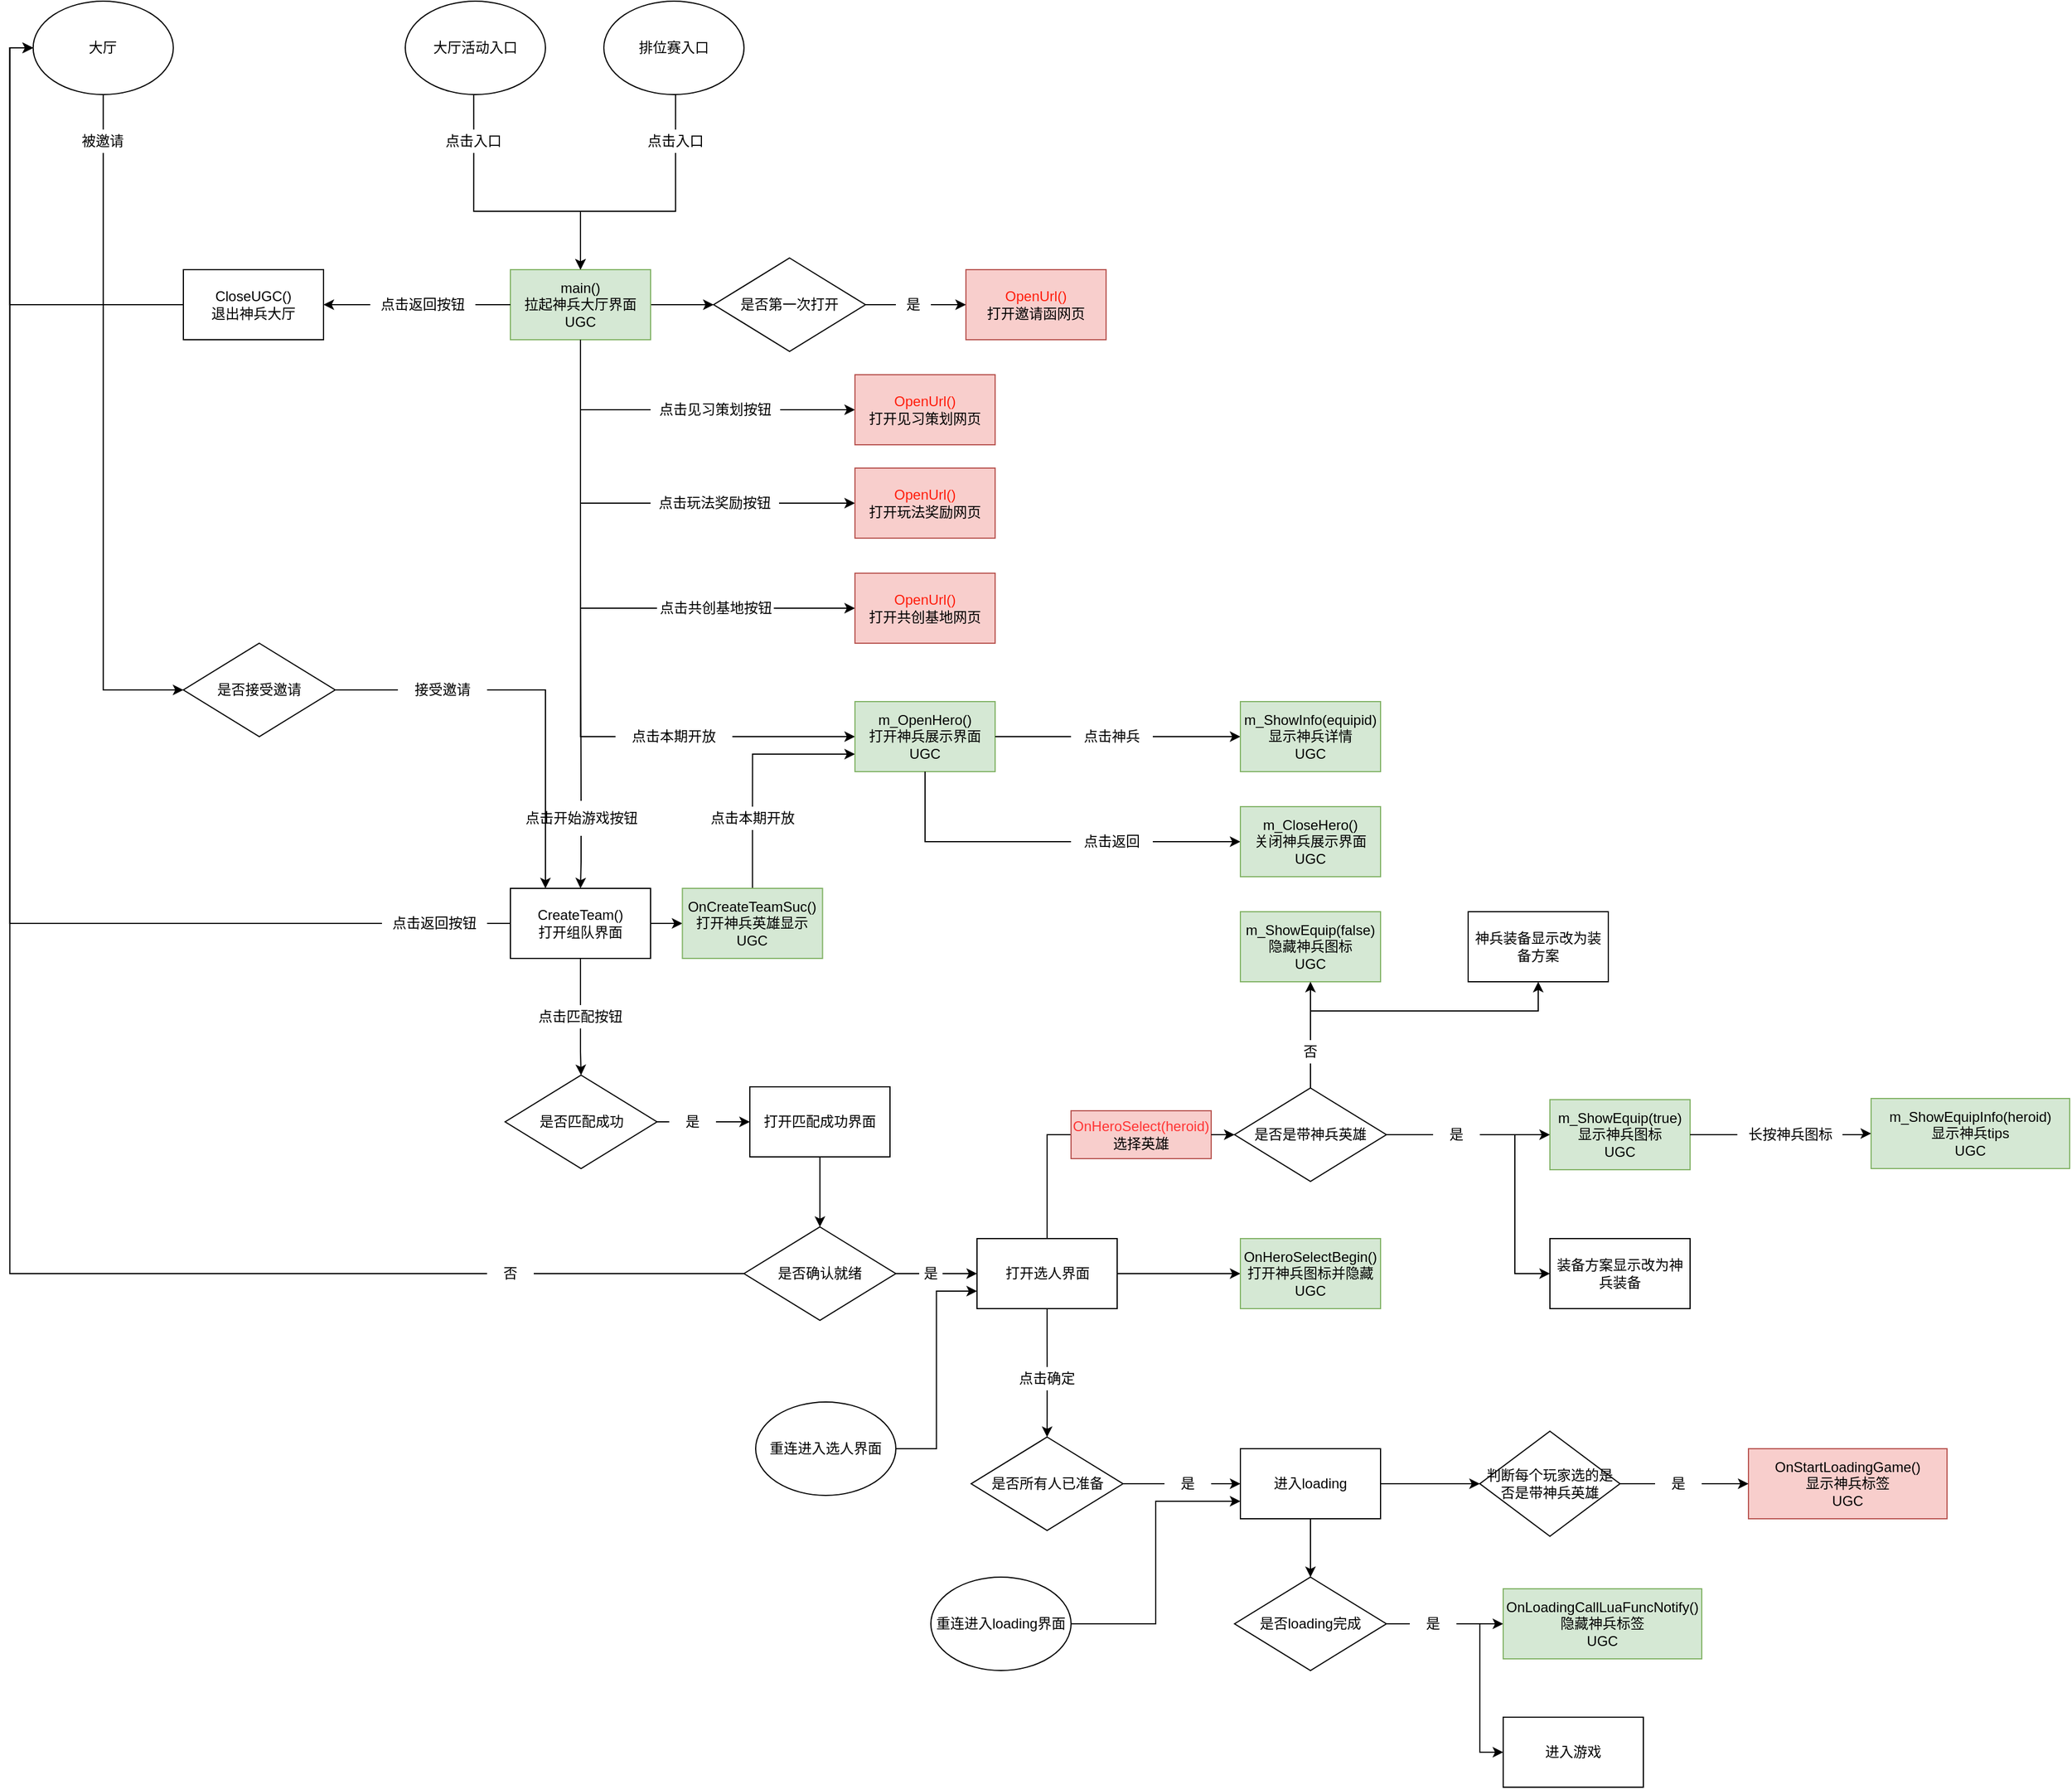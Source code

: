 <mxfile version="14.9.0" type="github">
  <diagram id="YT8MG9-5HIi4pTICeNCn" name="Page-1">
    <mxGraphModel dx="2249" dy="794" grid="1" gridSize="10" guides="1" tooltips="1" connect="1" arrows="1" fold="1" page="1" pageScale="1" pageWidth="827" pageHeight="1169" math="0" shadow="0">
      <root>
        <mxCell id="0" />
        <mxCell id="1" parent="0" />
        <mxCell id="nhshDBGBUjT2qlWIEf-f-32" style="edgeStyle=orthogonalEdgeStyle;rounded=0;orthogonalLoop=1;jettySize=auto;html=1;entryX=0;entryY=0.5;entryDx=0;entryDy=0;exitX=1;exitY=0.5;exitDx=0;exitDy=0;" parent="1" source="nhshDBGBUjT2qlWIEf-f-1" target="nhshDBGBUjT2qlWIEf-f-25" edge="1">
          <mxGeometry relative="1" as="geometry" />
        </mxCell>
        <mxCell id="nhshDBGBUjT2qlWIEf-f-43" style="edgeStyle=orthogonalEdgeStyle;rounded=0;orthogonalLoop=1;jettySize=auto;html=1;exitX=0;exitY=0.5;exitDx=0;exitDy=0;entryX=1;entryY=0.5;entryDx=0;entryDy=0;startArrow=none;" parent="1" source="nhshDBGBUjT2qlWIEf-f-44" target="nhshDBGBUjT2qlWIEf-f-13" edge="1">
          <mxGeometry relative="1" as="geometry" />
        </mxCell>
        <mxCell id="nhshDBGBUjT2qlWIEf-f-50" style="edgeStyle=orthogonalEdgeStyle;rounded=0;orthogonalLoop=1;jettySize=auto;html=1;exitX=1;exitY=0.5;exitDx=0;exitDy=0;entryX=0;entryY=0.5;entryDx=0;entryDy=0;startArrow=none;" parent="1" source="nhshDBGBUjT2qlWIEf-f-51" target="nhshDBGBUjT2qlWIEf-f-48" edge="1">
          <mxGeometry relative="1" as="geometry" />
        </mxCell>
        <mxCell id="nhshDBGBUjT2qlWIEf-f-57" style="edgeStyle=orthogonalEdgeStyle;rounded=0;orthogonalLoop=1;jettySize=auto;html=1;exitX=1;exitY=0.5;exitDx=0;exitDy=0;entryX=0;entryY=0.5;entryDx=0;entryDy=0;startArrow=none;" parent="1" source="nhshDBGBUjT2qlWIEf-f-61" target="nhshDBGBUjT2qlWIEf-f-54" edge="1">
          <mxGeometry relative="1" as="geometry" />
        </mxCell>
        <mxCell id="nhshDBGBUjT2qlWIEf-f-58" style="edgeStyle=orthogonalEdgeStyle;rounded=0;orthogonalLoop=1;jettySize=auto;html=1;exitX=1;exitY=0.5;exitDx=0;exitDy=0;entryX=0;entryY=0.5;entryDx=0;entryDy=0;startArrow=none;" parent="1" source="nhshDBGBUjT2qlWIEf-f-63" target="nhshDBGBUjT2qlWIEf-f-56" edge="1">
          <mxGeometry relative="1" as="geometry" />
        </mxCell>
        <mxCell id="nhshDBGBUjT2qlWIEf-f-66" style="edgeStyle=orthogonalEdgeStyle;rounded=0;orthogonalLoop=1;jettySize=auto;html=1;exitX=0.5;exitY=1;exitDx=0;exitDy=0;startArrow=none;" parent="1" source="nhshDBGBUjT2qlWIEf-f-67" target="nhshDBGBUjT2qlWIEf-f-65" edge="1">
          <mxGeometry relative="1" as="geometry" />
        </mxCell>
        <mxCell id="nhshDBGBUjT2qlWIEf-f-70" style="edgeStyle=orthogonalEdgeStyle;rounded=0;orthogonalLoop=1;jettySize=auto;html=1;exitX=1;exitY=0.5;exitDx=0;exitDy=0;entryX=0;entryY=0.5;entryDx=0;entryDy=0;startArrow=none;" parent="1" source="nhshDBGBUjT2qlWIEf-f-71" target="nhshDBGBUjT2qlWIEf-f-69" edge="1">
          <mxGeometry relative="1" as="geometry" />
        </mxCell>
        <mxCell id="nhshDBGBUjT2qlWIEf-f-1" value="main()&lt;br&gt;拉起神兵大厅界面&lt;br&gt;UGC" style="rounded=0;whiteSpace=wrap;html=1;fillColor=#d5e8d4;strokeColor=#82b366;" parent="1" vertex="1">
          <mxGeometry x="110" y="250" width="120" height="60" as="geometry" />
        </mxCell>
        <mxCell id="nhshDBGBUjT2qlWIEf-f-28" style="edgeStyle=orthogonalEdgeStyle;rounded=0;orthogonalLoop=1;jettySize=auto;html=1;exitX=0.5;exitY=1;exitDx=0;exitDy=0;entryX=0.5;entryY=0;entryDx=0;entryDy=0;startArrow=none;" parent="1" source="hbml1FgdlM_vx1Lwgwfr-5" target="nhshDBGBUjT2qlWIEf-f-1" edge="1">
          <mxGeometry relative="1" as="geometry" />
        </mxCell>
        <mxCell id="nhshDBGBUjT2qlWIEf-f-2" value="大厅活动入口" style="ellipse;whiteSpace=wrap;html=1;" parent="1" vertex="1">
          <mxGeometry x="20" y="20" width="120" height="80" as="geometry" />
        </mxCell>
        <mxCell id="nhshDBGBUjT2qlWIEf-f-29" style="edgeStyle=orthogonalEdgeStyle;rounded=0;orthogonalLoop=1;jettySize=auto;html=1;exitX=0.5;exitY=1;exitDx=0;exitDy=0;entryX=0.5;entryY=0;entryDx=0;entryDy=0;startArrow=none;" parent="1" source="hbml1FgdlM_vx1Lwgwfr-3" target="nhshDBGBUjT2qlWIEf-f-1" edge="1">
          <mxGeometry relative="1" as="geometry" />
        </mxCell>
        <mxCell id="nhshDBGBUjT2qlWIEf-f-4" value="排位赛入口" style="ellipse;whiteSpace=wrap;html=1;" parent="1" vertex="1">
          <mxGeometry x="190" y="20" width="120" height="80" as="geometry" />
        </mxCell>
        <mxCell id="nhshDBGBUjT2qlWIEf-f-19" style="edgeStyle=orthogonalEdgeStyle;rounded=0;orthogonalLoop=1;jettySize=auto;html=1;exitX=0;exitY=0.5;exitDx=0;exitDy=0;entryX=0;entryY=0.5;entryDx=0;entryDy=0;" parent="1" source="nhshDBGBUjT2qlWIEf-f-13" target="nhshDBGBUjT2qlWIEf-f-93" edge="1">
          <mxGeometry relative="1" as="geometry">
            <mxPoint x="-335" y="75" as="targetPoint" />
          </mxGeometry>
        </mxCell>
        <mxCell id="nhshDBGBUjT2qlWIEf-f-13" value="CloseUGC()&lt;br&gt;退出神兵大厅" style="rounded=0;whiteSpace=wrap;html=1;" parent="1" vertex="1">
          <mxGeometry x="-170" y="250" width="120" height="60" as="geometry" />
        </mxCell>
        <mxCell id="nhshDBGBUjT2qlWIEf-f-24" value="&lt;font color=&quot;#ff1b0a&quot;&gt;OpenUrl()&lt;/font&gt;&lt;br&gt;打开邀请函网页" style="rounded=0;whiteSpace=wrap;html=1;fillColor=#f8cecc;strokeColor=#b85450;" parent="1" vertex="1">
          <mxGeometry x="500" y="250" width="120" height="60" as="geometry" />
        </mxCell>
        <mxCell id="nhshDBGBUjT2qlWIEf-f-31" style="edgeStyle=orthogonalEdgeStyle;rounded=0;orthogonalLoop=1;jettySize=auto;html=1;exitX=1;exitY=0.5;exitDx=0;exitDy=0;entryX=0;entryY=0.5;entryDx=0;entryDy=0;startArrow=none;" parent="1" source="nhshDBGBUjT2qlWIEf-f-46" target="nhshDBGBUjT2qlWIEf-f-24" edge="1">
          <mxGeometry relative="1" as="geometry" />
        </mxCell>
        <mxCell id="nhshDBGBUjT2qlWIEf-f-25" value="是否第一次打开" style="rhombus;whiteSpace=wrap;html=1;" parent="1" vertex="1">
          <mxGeometry x="284" y="240" width="130" height="80" as="geometry" />
        </mxCell>
        <mxCell id="nhshDBGBUjT2qlWIEf-f-44" value="点击返回按钮" style="text;html=1;strokeColor=none;fillColor=none;align=center;verticalAlign=middle;whiteSpace=wrap;rounded=0;" parent="1" vertex="1">
          <mxGeometry x="-10" y="270" width="90" height="20" as="geometry" />
        </mxCell>
        <mxCell id="nhshDBGBUjT2qlWIEf-f-45" value="" style="edgeStyle=orthogonalEdgeStyle;rounded=0;orthogonalLoop=1;jettySize=auto;html=1;exitX=0;exitY=0.5;exitDx=0;exitDy=0;entryX=1;entryY=0.5;entryDx=0;entryDy=0;endArrow=none;" parent="1" source="nhshDBGBUjT2qlWIEf-f-1" target="nhshDBGBUjT2qlWIEf-f-44" edge="1">
          <mxGeometry relative="1" as="geometry">
            <mxPoint x="110" y="280" as="sourcePoint" />
            <mxPoint x="-100" y="280" as="targetPoint" />
          </mxGeometry>
        </mxCell>
        <mxCell id="nhshDBGBUjT2qlWIEf-f-46" value="是" style="text;html=1;strokeColor=none;fillColor=none;align=center;verticalAlign=middle;whiteSpace=wrap;rounded=0;" parent="1" vertex="1">
          <mxGeometry x="440" y="270" width="30" height="20" as="geometry" />
        </mxCell>
        <mxCell id="nhshDBGBUjT2qlWIEf-f-47" value="" style="edgeStyle=orthogonalEdgeStyle;rounded=0;orthogonalLoop=1;jettySize=auto;html=1;exitX=1;exitY=0.5;exitDx=0;exitDy=0;entryX=0;entryY=0.5;entryDx=0;entryDy=0;endArrow=none;" parent="1" source="nhshDBGBUjT2qlWIEf-f-25" target="nhshDBGBUjT2qlWIEf-f-46" edge="1">
          <mxGeometry relative="1" as="geometry">
            <mxPoint x="414" y="280" as="sourcePoint" />
            <mxPoint x="500" y="280" as="targetPoint" />
          </mxGeometry>
        </mxCell>
        <mxCell id="nhshDBGBUjT2qlWIEf-f-48" value="&lt;font color=&quot;#ff1b0a&quot;&gt;OpenUrl()&lt;/font&gt;&lt;br&gt;打开见习策划网页" style="rounded=0;whiteSpace=wrap;html=1;fillColor=#f8cecc;strokeColor=#b85450;" parent="1" vertex="1">
          <mxGeometry x="405" y="340" width="120" height="60" as="geometry" />
        </mxCell>
        <mxCell id="nhshDBGBUjT2qlWIEf-f-51" value="点击见习策划按钮" style="text;html=1;strokeColor=none;fillColor=none;align=center;verticalAlign=middle;whiteSpace=wrap;rounded=0;" parent="1" vertex="1">
          <mxGeometry x="230" y="360" width="111" height="20" as="geometry" />
        </mxCell>
        <mxCell id="nhshDBGBUjT2qlWIEf-f-52" value="" style="edgeStyle=orthogonalEdgeStyle;rounded=0;orthogonalLoop=1;jettySize=auto;html=1;exitX=0.5;exitY=1;exitDx=0;exitDy=0;entryX=0;entryY=0.5;entryDx=0;entryDy=0;endArrow=none;" parent="1" source="nhshDBGBUjT2qlWIEf-f-1" target="nhshDBGBUjT2qlWIEf-f-51" edge="1">
          <mxGeometry relative="1" as="geometry">
            <mxPoint x="170" y="310" as="sourcePoint" />
            <mxPoint x="500" y="370" as="targetPoint" />
          </mxGeometry>
        </mxCell>
        <mxCell id="nhshDBGBUjT2qlWIEf-f-54" value="&lt;font color=&quot;#ff1b0a&quot;&gt;OpenUrl()&lt;/font&gt;&lt;br&gt;打开玩法奖励网页" style="rounded=0;whiteSpace=wrap;html=1;fillColor=#f8cecc;strokeColor=#b85450;" parent="1" vertex="1">
          <mxGeometry x="405" y="420" width="120" height="60" as="geometry" />
        </mxCell>
        <mxCell id="nhshDBGBUjT2qlWIEf-f-56" value="&lt;font color=&quot;#ff1b0a&quot;&gt;OpenUrl()&lt;/font&gt;&lt;br&gt;打开共创基地网页" style="rounded=0;whiteSpace=wrap;html=1;fillColor=#f8cecc;strokeColor=#b85450;" parent="1" vertex="1">
          <mxGeometry x="405" y="510" width="120" height="60" as="geometry" />
        </mxCell>
        <mxCell id="nhshDBGBUjT2qlWIEf-f-61" value="点击玩法奖励按钮" style="text;html=1;strokeColor=none;fillColor=none;align=center;verticalAlign=middle;whiteSpace=wrap;rounded=0;" parent="1" vertex="1">
          <mxGeometry x="230" y="440" width="110" height="20" as="geometry" />
        </mxCell>
        <mxCell id="nhshDBGBUjT2qlWIEf-f-62" value="" style="edgeStyle=orthogonalEdgeStyle;rounded=0;orthogonalLoop=1;jettySize=auto;html=1;exitX=0.5;exitY=1;exitDx=0;exitDy=0;entryX=0;entryY=0.5;entryDx=0;entryDy=0;endArrow=none;" parent="1" source="nhshDBGBUjT2qlWIEf-f-1" target="nhshDBGBUjT2qlWIEf-f-61" edge="1">
          <mxGeometry relative="1" as="geometry">
            <mxPoint x="170" y="310" as="sourcePoint" />
            <mxPoint x="501" y="450" as="targetPoint" />
          </mxGeometry>
        </mxCell>
        <mxCell id="nhshDBGBUjT2qlWIEf-f-63" value="点击共创基地按钮" style="text;html=1;strokeColor=none;fillColor=none;align=center;verticalAlign=middle;whiteSpace=wrap;rounded=0;" parent="1" vertex="1">
          <mxGeometry x="235.5" y="530" width="100" height="20" as="geometry" />
        </mxCell>
        <mxCell id="nhshDBGBUjT2qlWIEf-f-64" value="" style="edgeStyle=orthogonalEdgeStyle;rounded=0;orthogonalLoop=1;jettySize=auto;html=1;exitX=0.5;exitY=1;exitDx=0;exitDy=0;entryX=0;entryY=0.5;entryDx=0;entryDy=0;endArrow=none;" parent="1" source="nhshDBGBUjT2qlWIEf-f-1" target="nhshDBGBUjT2qlWIEf-f-63" edge="1">
          <mxGeometry relative="1" as="geometry">
            <mxPoint x="170" y="310" as="sourcePoint" />
            <mxPoint x="500" y="540" as="targetPoint" />
          </mxGeometry>
        </mxCell>
        <mxCell id="nhshDBGBUjT2qlWIEf-f-83" style="edgeStyle=orthogonalEdgeStyle;rounded=0;orthogonalLoop=1;jettySize=auto;html=1;exitX=0.5;exitY=0;exitDx=0;exitDy=0;entryX=0;entryY=0.75;entryDx=0;entryDy=0;startArrow=none;" parent="1" source="nhshDBGBUjT2qlWIEf-f-84" target="nhshDBGBUjT2qlWIEf-f-69" edge="1">
          <mxGeometry relative="1" as="geometry" />
        </mxCell>
        <mxCell id="nhshDBGBUjT2qlWIEf-f-86" style="edgeStyle=orthogonalEdgeStyle;rounded=0;orthogonalLoop=1;jettySize=auto;html=1;exitX=0;exitY=0.5;exitDx=0;exitDy=0;entryX=0;entryY=0.5;entryDx=0;entryDy=0;startArrow=none;" parent="1" source="nhshDBGBUjT2qlWIEf-f-91" target="nhshDBGBUjT2qlWIEf-f-93" edge="1">
          <mxGeometry relative="1" as="geometry">
            <mxPoint x="-335" y="75" as="targetPoint" />
          </mxGeometry>
        </mxCell>
        <mxCell id="nhshDBGBUjT2qlWIEf-f-95" style="edgeStyle=orthogonalEdgeStyle;rounded=0;orthogonalLoop=1;jettySize=auto;html=1;startArrow=none;exitX=0.5;exitY=1;exitDx=0;exitDy=0;entryX=0.5;entryY=0;entryDx=0;entryDy=0;" parent="1" source="nhshDBGBUjT2qlWIEf-f-96" target="nhshDBGBUjT2qlWIEf-f-100" edge="1">
          <mxGeometry relative="1" as="geometry">
            <mxPoint x="170" y="910" as="sourcePoint" />
            <mxPoint x="170" y="940" as="targetPoint" />
          </mxGeometry>
        </mxCell>
        <mxCell id="nhshDBGBUjT2qlWIEf-f-152" value="" style="edgeStyle=orthogonalEdgeStyle;rounded=0;orthogonalLoop=1;jettySize=auto;html=1;" parent="1" source="nhshDBGBUjT2qlWIEf-f-65" target="nhshDBGBUjT2qlWIEf-f-151" edge="1">
          <mxGeometry relative="1" as="geometry" />
        </mxCell>
        <mxCell id="nhshDBGBUjT2qlWIEf-f-65" value="CreateTeam()&lt;br&gt;打开组队界面" style="rounded=0;whiteSpace=wrap;html=1;" parent="1" vertex="1">
          <mxGeometry x="110" y="780" width="120" height="60" as="geometry" />
        </mxCell>
        <mxCell id="nhshDBGBUjT2qlWIEf-f-67" value="点击开始游戏按钮" style="text;html=1;strokeColor=none;fillColor=none;align=center;verticalAlign=middle;whiteSpace=wrap;rounded=0;" parent="1" vertex="1">
          <mxGeometry x="120.5" y="705" width="100" height="30" as="geometry" />
        </mxCell>
        <mxCell id="nhshDBGBUjT2qlWIEf-f-68" value="" style="edgeStyle=orthogonalEdgeStyle;rounded=0;orthogonalLoop=1;jettySize=auto;html=1;exitX=0.5;exitY=1;exitDx=0;exitDy=0;endArrow=none;" parent="1" source="nhshDBGBUjT2qlWIEf-f-1" target="nhshDBGBUjT2qlWIEf-f-67" edge="1">
          <mxGeometry relative="1" as="geometry">
            <mxPoint x="170" y="310" as="sourcePoint" />
            <mxPoint x="170" y="620" as="targetPoint" />
          </mxGeometry>
        </mxCell>
        <mxCell id="nhshDBGBUjT2qlWIEf-f-75" style="edgeStyle=orthogonalEdgeStyle;rounded=0;orthogonalLoop=1;jettySize=auto;html=1;exitX=1;exitY=0.5;exitDx=0;exitDy=0;entryX=0;entryY=0.5;entryDx=0;entryDy=0;startArrow=none;" parent="1" source="nhshDBGBUjT2qlWIEf-f-76" target="nhshDBGBUjT2qlWIEf-f-73" edge="1">
          <mxGeometry relative="1" as="geometry" />
        </mxCell>
        <mxCell id="nhshDBGBUjT2qlWIEf-f-80" style="edgeStyle=orthogonalEdgeStyle;rounded=0;orthogonalLoop=1;jettySize=auto;html=1;exitX=1;exitY=0.5;exitDx=0;exitDy=0;entryX=0;entryY=0.5;entryDx=0;entryDy=0;startArrow=none;" parent="1" source="nhshDBGBUjT2qlWIEf-f-81" target="nhshDBGBUjT2qlWIEf-f-79" edge="1">
          <mxGeometry relative="1" as="geometry" />
        </mxCell>
        <mxCell id="nhshDBGBUjT2qlWIEf-f-69" value="m_OpenHero()&lt;br&gt;打开神兵展示界面&lt;br&gt;UGC" style="rounded=0;whiteSpace=wrap;html=1;fillColor=#d5e8d4;strokeColor=#82b366;" parent="1" vertex="1">
          <mxGeometry x="405" y="620" width="120" height="60" as="geometry" />
        </mxCell>
        <mxCell id="nhshDBGBUjT2qlWIEf-f-71" value="点击本期开放" style="text;html=1;strokeColor=none;fillColor=none;align=center;verticalAlign=middle;whiteSpace=wrap;rounded=0;" parent="1" vertex="1">
          <mxGeometry x="200" y="640" width="100" height="20" as="geometry" />
        </mxCell>
        <mxCell id="nhshDBGBUjT2qlWIEf-f-72" value="" style="edgeStyle=orthogonalEdgeStyle;rounded=0;orthogonalLoop=1;jettySize=auto;html=1;exitX=0.5;exitY=1;exitDx=0;exitDy=0;entryX=0;entryY=0.5;entryDx=0;entryDy=0;endArrow=none;" parent="1" source="nhshDBGBUjT2qlWIEf-f-1" target="nhshDBGBUjT2qlWIEf-f-71" edge="1">
          <mxGeometry relative="1" as="geometry">
            <mxPoint x="170" y="310" as="sourcePoint" />
            <mxPoint x="501" y="650" as="targetPoint" />
          </mxGeometry>
        </mxCell>
        <mxCell id="nhshDBGBUjT2qlWIEf-f-73" value="m_ShowInfo(equipid)&lt;br&gt;显示神兵详情&lt;br&gt;UGC" style="rounded=0;whiteSpace=wrap;html=1;fillColor=#d5e8d4;strokeColor=#82b366;" parent="1" vertex="1">
          <mxGeometry x="735" y="620" width="120" height="60" as="geometry" />
        </mxCell>
        <mxCell id="nhshDBGBUjT2qlWIEf-f-76" value="点击神兵" style="text;html=1;strokeColor=none;fillColor=none;align=center;verticalAlign=middle;whiteSpace=wrap;rounded=0;" parent="1" vertex="1">
          <mxGeometry x="590" y="640" width="70" height="20" as="geometry" />
        </mxCell>
        <mxCell id="nhshDBGBUjT2qlWIEf-f-77" value="" style="edgeStyle=orthogonalEdgeStyle;rounded=0;orthogonalLoop=1;jettySize=auto;html=1;exitX=1;exitY=0.5;exitDx=0;exitDy=0;entryX=0;entryY=0.5;entryDx=0;entryDy=0;endArrow=none;" parent="1" source="nhshDBGBUjT2qlWIEf-f-69" target="nhshDBGBUjT2qlWIEf-f-76" edge="1">
          <mxGeometry relative="1" as="geometry">
            <mxPoint x="525" y="650" as="sourcePoint" />
            <mxPoint x="707" y="650" as="targetPoint" />
          </mxGeometry>
        </mxCell>
        <mxCell id="nhshDBGBUjT2qlWIEf-f-79" value="m_CloseHero()&lt;br&gt;关闭神兵展示界面&lt;br&gt;UGC" style="rounded=0;whiteSpace=wrap;html=1;fillColor=#d5e8d4;strokeColor=#82b366;" parent="1" vertex="1">
          <mxGeometry x="735" y="710" width="120" height="60" as="geometry" />
        </mxCell>
        <mxCell id="nhshDBGBUjT2qlWIEf-f-81" value="点击返回" style="text;html=1;strokeColor=none;fillColor=none;align=center;verticalAlign=middle;whiteSpace=wrap;rounded=0;" parent="1" vertex="1">
          <mxGeometry x="590" y="730" width="70" height="20" as="geometry" />
        </mxCell>
        <mxCell id="nhshDBGBUjT2qlWIEf-f-82" value="" style="edgeStyle=orthogonalEdgeStyle;rounded=0;orthogonalLoop=1;jettySize=auto;html=1;exitX=0.5;exitY=1;exitDx=0;exitDy=0;entryX=0;entryY=0.5;entryDx=0;entryDy=0;endArrow=none;" parent="1" source="nhshDBGBUjT2qlWIEf-f-69" target="nhshDBGBUjT2qlWIEf-f-81" edge="1">
          <mxGeometry relative="1" as="geometry">
            <mxPoint x="465" y="680" as="sourcePoint" />
            <mxPoint x="707" y="740" as="targetPoint" />
          </mxGeometry>
        </mxCell>
        <mxCell id="nhshDBGBUjT2qlWIEf-f-84" value="点击本期开放" style="text;html=1;strokeColor=none;fillColor=none;align=center;verticalAlign=middle;whiteSpace=wrap;rounded=0;" parent="1" vertex="1">
          <mxGeometry x="280" y="710" width="74.5" height="20" as="geometry" />
        </mxCell>
        <mxCell id="nhshDBGBUjT2qlWIEf-f-85" value="" style="edgeStyle=orthogonalEdgeStyle;rounded=0;orthogonalLoop=1;jettySize=auto;html=1;exitX=0.5;exitY=0;exitDx=0;exitDy=0;entryX=0.5;entryY=1;entryDx=0;entryDy=0;endArrow=none;" parent="1" source="nhshDBGBUjT2qlWIEf-f-151" target="nhshDBGBUjT2qlWIEf-f-84" edge="1">
          <mxGeometry relative="1" as="geometry">
            <mxPoint x="230" y="810" as="sourcePoint" />
            <mxPoint x="405" y="650" as="targetPoint" />
          </mxGeometry>
        </mxCell>
        <mxCell id="nhshDBGBUjT2qlWIEf-f-91" value="点击返回按钮" style="text;html=1;strokeColor=none;fillColor=none;align=center;verticalAlign=middle;whiteSpace=wrap;rounded=0;" parent="1" vertex="1">
          <mxGeometry y="800" width="90" height="20" as="geometry" />
        </mxCell>
        <mxCell id="nhshDBGBUjT2qlWIEf-f-92" value="" style="edgeStyle=orthogonalEdgeStyle;rounded=0;orthogonalLoop=1;jettySize=auto;html=1;exitX=0;exitY=0.5;exitDx=0;exitDy=0;entryX=1;entryY=0.5;entryDx=0;entryDy=0;endArrow=none;" parent="1" source="nhshDBGBUjT2qlWIEf-f-65" target="nhshDBGBUjT2qlWIEf-f-91" edge="1">
          <mxGeometry relative="1" as="geometry">
            <mxPoint x="110" y="810" as="sourcePoint" />
            <mxPoint x="10" y="75" as="targetPoint" />
          </mxGeometry>
        </mxCell>
        <mxCell id="hbml1FgdlM_vx1Lwgwfr-7" style="edgeStyle=orthogonalEdgeStyle;rounded=0;orthogonalLoop=1;jettySize=auto;html=1;exitX=0.5;exitY=1;exitDx=0;exitDy=0;startArrow=none;entryX=0;entryY=0.5;entryDx=0;entryDy=0;" edge="1" parent="1" source="hbml1FgdlM_vx1Lwgwfr-8" target="hbml1FgdlM_vx1Lwgwfr-10">
          <mxGeometry relative="1" as="geometry" />
        </mxCell>
        <mxCell id="nhshDBGBUjT2qlWIEf-f-93" value="大厅" style="ellipse;whiteSpace=wrap;html=1;strokeColor=#000000;fillColor=#ffffff;" parent="1" vertex="1">
          <mxGeometry x="-298.62" y="20" width="120" height="80" as="geometry" />
        </mxCell>
        <mxCell id="nhshDBGBUjT2qlWIEf-f-96" value="点击匹配按钮" style="text;html=1;strokeColor=none;fillColor=none;align=center;verticalAlign=middle;whiteSpace=wrap;rounded=0;" parent="1" vertex="1">
          <mxGeometry x="125" y="880" width="90" height="20" as="geometry" />
        </mxCell>
        <mxCell id="nhshDBGBUjT2qlWIEf-f-97" value="" style="edgeStyle=orthogonalEdgeStyle;rounded=0;orthogonalLoop=1;jettySize=auto;html=1;exitX=0.5;exitY=1;exitDx=0;exitDy=0;endArrow=none;entryX=0.5;entryY=0;entryDx=0;entryDy=0;" parent="1" source="nhshDBGBUjT2qlWIEf-f-65" target="nhshDBGBUjT2qlWIEf-f-96" edge="1">
          <mxGeometry relative="1" as="geometry">
            <mxPoint x="170" y="840" as="sourcePoint" />
            <mxPoint x="170" y="870" as="targetPoint" />
          </mxGeometry>
        </mxCell>
        <mxCell id="nhshDBGBUjT2qlWIEf-f-102" style="edgeStyle=orthogonalEdgeStyle;rounded=0;orthogonalLoop=1;jettySize=auto;html=1;exitX=1;exitY=0.5;exitDx=0;exitDy=0;entryX=0;entryY=0.5;entryDx=0;entryDy=0;startArrow=none;" parent="1" source="nhshDBGBUjT2qlWIEf-f-176" target="nhshDBGBUjT2qlWIEf-f-101" edge="1">
          <mxGeometry relative="1" as="geometry" />
        </mxCell>
        <mxCell id="nhshDBGBUjT2qlWIEf-f-100" value="是否匹配成功" style="rhombus;whiteSpace=wrap;html=1;" parent="1" vertex="1">
          <mxGeometry x="105.5" y="940" width="130" height="80" as="geometry" />
        </mxCell>
        <mxCell id="nhshDBGBUjT2qlWIEf-f-116" style="edgeStyle=orthogonalEdgeStyle;rounded=0;orthogonalLoop=1;jettySize=auto;html=1;entryX=0.5;entryY=0;entryDx=0;entryDy=0;" parent="1" source="nhshDBGBUjT2qlWIEf-f-101" target="nhshDBGBUjT2qlWIEf-f-110" edge="1">
          <mxGeometry relative="1" as="geometry" />
        </mxCell>
        <mxCell id="nhshDBGBUjT2qlWIEf-f-101" value="打开匹配成功界面" style="rounded=0;whiteSpace=wrap;html=1;" parent="1" vertex="1">
          <mxGeometry x="315" y="950" width="120" height="60" as="geometry" />
        </mxCell>
        <mxCell id="nhshDBGBUjT2qlWIEf-f-155" value="" style="edgeStyle=orthogonalEdgeStyle;rounded=0;orthogonalLoop=1;jettySize=auto;html=1;" parent="1" source="nhshDBGBUjT2qlWIEf-f-103" target="nhshDBGBUjT2qlWIEf-f-154" edge="1">
          <mxGeometry relative="1" as="geometry" />
        </mxCell>
        <mxCell id="nhshDBGBUjT2qlWIEf-f-172" value="" style="edgeStyle=orthogonalEdgeStyle;rounded=0;orthogonalLoop=1;jettySize=auto;html=1;startArrow=none;" parent="1" source="nhshDBGBUjT2qlWIEf-f-173" target="nhshDBGBUjT2qlWIEf-f-175" edge="1">
          <mxGeometry relative="1" as="geometry" />
        </mxCell>
        <mxCell id="nhshDBGBUjT2qlWIEf-f-103" value="打开选人界面" style="rounded=0;whiteSpace=wrap;html=1;" parent="1" vertex="1">
          <mxGeometry x="509.5" y="1080" width="120" height="60" as="geometry" />
        </mxCell>
        <mxCell id="nhshDBGBUjT2qlWIEf-f-117" style="edgeStyle=orthogonalEdgeStyle;rounded=0;orthogonalLoop=1;jettySize=auto;html=1;exitX=0;exitY=0.5;exitDx=0;exitDy=0;entryX=0;entryY=0.5;entryDx=0;entryDy=0;startArrow=none;" parent="1" source="nhshDBGBUjT2qlWIEf-f-118" target="nhshDBGBUjT2qlWIEf-f-93" edge="1">
          <mxGeometry relative="1" as="geometry" />
        </mxCell>
        <mxCell id="nhshDBGBUjT2qlWIEf-f-120" style="edgeStyle=orthogonalEdgeStyle;rounded=0;orthogonalLoop=1;jettySize=auto;html=1;exitX=1;exitY=0.5;exitDx=0;exitDy=0;entryX=0;entryY=0.5;entryDx=0;entryDy=0;startArrow=none;" parent="1" source="nhshDBGBUjT2qlWIEf-f-121" target="nhshDBGBUjT2qlWIEf-f-103" edge="1">
          <mxGeometry relative="1" as="geometry" />
        </mxCell>
        <mxCell id="nhshDBGBUjT2qlWIEf-f-110" value="是否确认就绪" style="rhombus;whiteSpace=wrap;html=1;" parent="1" vertex="1">
          <mxGeometry x="310" y="1070" width="130" height="80" as="geometry" />
        </mxCell>
        <mxCell id="nhshDBGBUjT2qlWIEf-f-118" value="否" style="text;html=1;strokeColor=none;fillColor=none;align=center;verticalAlign=middle;whiteSpace=wrap;rounded=0;" parent="1" vertex="1">
          <mxGeometry x="90" y="1100" width="40" height="20" as="geometry" />
        </mxCell>
        <mxCell id="nhshDBGBUjT2qlWIEf-f-119" value="" style="edgeStyle=orthogonalEdgeStyle;rounded=0;orthogonalLoop=1;jettySize=auto;html=1;exitX=0;exitY=0.5;exitDx=0;exitDy=0;entryX=1;entryY=0.5;entryDx=0;entryDy=0;endArrow=none;" parent="1" source="nhshDBGBUjT2qlWIEf-f-110" target="nhshDBGBUjT2qlWIEf-f-118" edge="1">
          <mxGeometry relative="1" as="geometry">
            <mxPoint x="330.5" y="1110" as="sourcePoint" />
            <mxPoint x="-170" y="60" as="targetPoint" />
          </mxGeometry>
        </mxCell>
        <mxCell id="nhshDBGBUjT2qlWIEf-f-121" value="是" style="text;html=1;strokeColor=none;fillColor=none;align=center;verticalAlign=middle;whiteSpace=wrap;rounded=0;" parent="1" vertex="1">
          <mxGeometry x="460" y="1100" width="20" height="20" as="geometry" />
        </mxCell>
        <mxCell id="nhshDBGBUjT2qlWIEf-f-122" value="" style="edgeStyle=orthogonalEdgeStyle;rounded=0;orthogonalLoop=1;jettySize=auto;html=1;exitX=1;exitY=0.5;exitDx=0;exitDy=0;entryX=0;entryY=0.5;entryDx=0;entryDy=0;endArrow=none;" parent="1" source="nhshDBGBUjT2qlWIEf-f-110" target="nhshDBGBUjT2qlWIEf-f-121" edge="1">
          <mxGeometry relative="1" as="geometry">
            <mxPoint x="440" y="1110" as="sourcePoint" />
            <mxPoint x="559.5" y="1110" as="targetPoint" />
          </mxGeometry>
        </mxCell>
        <mxCell id="nhshDBGBUjT2qlWIEf-f-130" value="" style="edgeStyle=orthogonalEdgeStyle;rounded=0;orthogonalLoop=1;jettySize=auto;html=1;exitX=0.5;exitY=0;exitDx=0;exitDy=0;entryX=0;entryY=0.5;entryDx=0;entryDy=0;endArrow=none;" parent="1" source="nhshDBGBUjT2qlWIEf-f-103" target="nhshDBGBUjT2qlWIEf-f-129" edge="1">
          <mxGeometry relative="1" as="geometry">
            <mxPoint x="619.5" y="1140" as="sourcePoint" />
            <mxPoint x="619.5" y="1210" as="targetPoint" />
          </mxGeometry>
        </mxCell>
        <mxCell id="nhshDBGBUjT2qlWIEf-f-151" value="OnCreateTeamSuc()&lt;br&gt;打开神兵英雄显示&lt;br&gt;UGC" style="rounded=0;whiteSpace=wrap;html=1;fillColor=#d5e8d4;strokeColor=#82b366;" parent="1" vertex="1">
          <mxGeometry x="257.25" y="780" width="120" height="60" as="geometry" />
        </mxCell>
        <mxCell id="nhshDBGBUjT2qlWIEf-f-154" value="OnHeroSelectBegin()&lt;br&gt;打开神兵图标并隐藏&lt;br&gt;UGC" style="rounded=0;whiteSpace=wrap;html=1;strokeColor=#82b366;fillColor=#d5e8d4;" parent="1" vertex="1">
          <mxGeometry x="735" y="1080" width="120" height="60" as="geometry" />
        </mxCell>
        <mxCell id="nhshDBGBUjT2qlWIEf-f-137" value="&lt;span&gt;m_ShowEquip(false)&lt;/span&gt;&lt;br&gt;&lt;span&gt;隐藏神兵图标&lt;/span&gt;&lt;br&gt;&lt;span&gt;UGC&lt;/span&gt;" style="rounded=0;whiteSpace=wrap;html=1;strokeColor=#82b366;fillColor=#d5e8d4;" parent="1" vertex="1">
          <mxGeometry x="735" y="800" width="120" height="60" as="geometry" />
        </mxCell>
        <mxCell id="nhshDBGBUjT2qlWIEf-f-148" style="edgeStyle=orthogonalEdgeStyle;rounded=0;orthogonalLoop=1;jettySize=auto;html=1;exitX=0.5;exitY=0;exitDx=0;exitDy=0;entryX=0.5;entryY=1;entryDx=0;entryDy=0;startArrow=none;" parent="1" source="nhshDBGBUjT2qlWIEf-f-133" target="nhshDBGBUjT2qlWIEf-f-137" edge="1">
          <mxGeometry relative="1" as="geometry" />
        </mxCell>
        <mxCell id="nhshDBGBUjT2qlWIEf-f-127" value="是否是带神兵英雄" style="rhombus;whiteSpace=wrap;html=1;" parent="1" vertex="1">
          <mxGeometry x="730" y="951" width="130" height="80" as="geometry" />
        </mxCell>
        <mxCell id="nhshDBGBUjT2qlWIEf-f-129" value="&lt;font color=&quot;#ff3333&quot;&gt;OnHeroSelect(heroid)&lt;br&gt;&lt;/font&gt;选择英雄" style="text;html=1;strokeColor=#b85450;fillColor=#f8cecc;align=center;verticalAlign=middle;whiteSpace=wrap;rounded=0;" parent="1" vertex="1">
          <mxGeometry x="590" y="970.5" width="120" height="41" as="geometry" />
        </mxCell>
        <mxCell id="nhshDBGBUjT2qlWIEf-f-128" style="edgeStyle=orthogonalEdgeStyle;rounded=0;orthogonalLoop=1;jettySize=auto;html=1;exitX=1;exitY=0.5;exitDx=0;exitDy=0;entryX=0;entryY=0.5;entryDx=0;entryDy=0;startArrow=none;" parent="1" source="nhshDBGBUjT2qlWIEf-f-129" target="nhshDBGBUjT2qlWIEf-f-127" edge="1">
          <mxGeometry x="525" y="900" as="geometry" />
        </mxCell>
        <mxCell id="nhshDBGBUjT2qlWIEf-f-168" style="edgeStyle=orthogonalEdgeStyle;rounded=0;orthogonalLoop=1;jettySize=auto;html=1;exitX=0.5;exitY=0;exitDx=0;exitDy=0;entryX=0.5;entryY=1;entryDx=0;entryDy=0;" parent="1" source="nhshDBGBUjT2qlWIEf-f-133" target="nhshDBGBUjT2qlWIEf-f-167" edge="1">
          <mxGeometry relative="1" as="geometry" />
        </mxCell>
        <mxCell id="nhshDBGBUjT2qlWIEf-f-133" value="否" style="text;html=1;strokeColor=none;fillColor=none;align=center;verticalAlign=middle;whiteSpace=wrap;rounded=0;" parent="1" vertex="1">
          <mxGeometry x="775" y="910" width="40" height="20" as="geometry" />
        </mxCell>
        <mxCell id="nhshDBGBUjT2qlWIEf-f-149" value="" style="edgeStyle=orthogonalEdgeStyle;rounded=0;orthogonalLoop=1;jettySize=auto;html=1;exitX=0.5;exitY=0;exitDx=0;exitDy=0;entryX=0.5;entryY=1;entryDx=0;entryDy=0;endArrow=none;" parent="1" source="nhshDBGBUjT2qlWIEf-f-127" target="nhshDBGBUjT2qlWIEf-f-133" edge="1">
          <mxGeometry x="525" y="900" as="geometry">
            <mxPoint x="760" y="1031" as="sourcePoint" />
            <mxPoint x="589" y="1031" as="targetPoint" />
          </mxGeometry>
        </mxCell>
        <mxCell id="nhshDBGBUjT2qlWIEf-f-150" value="&lt;span&gt;m_ShowEquip(true)&lt;/span&gt;&lt;br&gt;&lt;span&gt;显示神兵图标&lt;/span&gt;&lt;br&gt;&lt;span&gt;UGC&lt;/span&gt;" style="rounded=0;whiteSpace=wrap;html=1;strokeColor=#82b366;fillColor=#d5e8d4;" parent="1" vertex="1">
          <mxGeometry x="1000" y="961" width="120" height="60" as="geometry" />
        </mxCell>
        <mxCell id="nhshDBGBUjT2qlWIEf-f-166" style="edgeStyle=orthogonalEdgeStyle;rounded=0;orthogonalLoop=1;jettySize=auto;html=1;entryX=0;entryY=0.5;entryDx=0;entryDy=0;" parent="1" source="nhshDBGBUjT2qlWIEf-f-157" target="nhshDBGBUjT2qlWIEf-f-164" edge="1">
          <mxGeometry relative="1" as="geometry" />
        </mxCell>
        <mxCell id="nhshDBGBUjT2qlWIEf-f-157" value="是" style="text;html=1;strokeColor=none;fillColor=none;align=center;verticalAlign=middle;whiteSpace=wrap;rounded=0;" parent="1" vertex="1">
          <mxGeometry x="900" y="981" width="40" height="20" as="geometry" />
        </mxCell>
        <mxCell id="nhshDBGBUjT2qlWIEf-f-156" style="edgeStyle=orthogonalEdgeStyle;rounded=0;orthogonalLoop=1;jettySize=auto;html=1;exitX=1;exitY=0.5;exitDx=0;exitDy=0;entryX=0;entryY=0.5;entryDx=0;entryDy=0;startArrow=none;" parent="1" source="nhshDBGBUjT2qlWIEf-f-157" target="nhshDBGBUjT2qlWIEf-f-150" edge="1">
          <mxGeometry x="525" y="900" as="geometry" />
        </mxCell>
        <mxCell id="nhshDBGBUjT2qlWIEf-f-158" value="" style="edgeStyle=orthogonalEdgeStyle;rounded=0;orthogonalLoop=1;jettySize=auto;html=1;exitX=1;exitY=0.5;exitDx=0;exitDy=0;entryX=0;entryY=0.5;entryDx=0;entryDy=0;endArrow=none;" parent="1" source="nhshDBGBUjT2qlWIEf-f-127" target="nhshDBGBUjT2qlWIEf-f-157" edge="1">
          <mxGeometry x="525" y="900" as="geometry">
            <mxPoint x="890" y="991" as="sourcePoint" />
            <mxPoint x="935" y="991" as="targetPoint" />
          </mxGeometry>
        </mxCell>
        <mxCell id="nhshDBGBUjT2qlWIEf-f-159" value="&lt;span&gt;m_ShowEquipInfo(heroid)&lt;/span&gt;&lt;br&gt;&lt;span&gt;显示神兵tips&lt;/span&gt;&lt;br&gt;&lt;span&gt;UGC&lt;/span&gt;" style="rounded=0;whiteSpace=wrap;html=1;strokeColor=#82b366;fillColor=#d5e8d4;" parent="1" vertex="1">
          <mxGeometry x="1275" y="960" width="170" height="60" as="geometry" />
        </mxCell>
        <mxCell id="nhshDBGBUjT2qlWIEf-f-161" value="长按神兵图标" style="text;html=1;strokeColor=none;fillColor=none;align=center;verticalAlign=middle;whiteSpace=wrap;rounded=0;" parent="1" vertex="1">
          <mxGeometry x="1160.5" y="981" width="90" height="20" as="geometry" />
        </mxCell>
        <mxCell id="nhshDBGBUjT2qlWIEf-f-160" value="" style="edgeStyle=orthogonalEdgeStyle;rounded=0;orthogonalLoop=1;jettySize=auto;html=1;startArrow=none;" parent="1" source="nhshDBGBUjT2qlWIEf-f-161" target="nhshDBGBUjT2qlWIEf-f-159" edge="1">
          <mxGeometry x="590" y="900" as="geometry" />
        </mxCell>
        <mxCell id="nhshDBGBUjT2qlWIEf-f-162" value="" style="edgeStyle=orthogonalEdgeStyle;rounded=0;orthogonalLoop=1;jettySize=auto;html=1;endArrow=none;" parent="1" source="nhshDBGBUjT2qlWIEf-f-150" target="nhshDBGBUjT2qlWIEf-f-161" edge="1">
          <mxGeometry x="590" y="900" as="geometry">
            <mxPoint x="1120" y="991" as="sourcePoint" />
            <mxPoint x="1250.5" y="991" as="targetPoint" />
          </mxGeometry>
        </mxCell>
        <mxCell id="nhshDBGBUjT2qlWIEf-f-164" value="装备方案显示改为神兵装备" style="rounded=0;whiteSpace=wrap;html=1;strokeColor=#000000;fillColor=#ffffff;" parent="1" vertex="1">
          <mxGeometry x="1000" y="1080" width="120" height="60" as="geometry" />
        </mxCell>
        <mxCell id="nhshDBGBUjT2qlWIEf-f-167" value="神兵装备显示改为装备方案" style="rounded=0;whiteSpace=wrap;html=1;strokeColor=#000000;fillColor=#ffffff;" parent="1" vertex="1">
          <mxGeometry x="930" y="800" width="120" height="60" as="geometry" />
        </mxCell>
        <mxCell id="nhshDBGBUjT2qlWIEf-f-169" style="edgeStyle=orthogonalEdgeStyle;rounded=0;orthogonalLoop=1;jettySize=auto;html=1;exitX=0.5;exitY=1;exitDx=0;exitDy=0;" parent="1" source="nhshDBGBUjT2qlWIEf-f-81" target="nhshDBGBUjT2qlWIEf-f-81" edge="1">
          <mxGeometry relative="1" as="geometry" />
        </mxCell>
        <mxCell id="nhshDBGBUjT2qlWIEf-f-193" value="" style="edgeStyle=orthogonalEdgeStyle;rounded=0;orthogonalLoop=1;jettySize=auto;html=1;" parent="1" source="nhshDBGBUjT2qlWIEf-f-171" target="nhshDBGBUjT2qlWIEf-f-184" edge="1">
          <mxGeometry relative="1" as="geometry" />
        </mxCell>
        <mxCell id="nhshDBGBUjT2qlWIEf-f-198" value="" style="edgeStyle=orthogonalEdgeStyle;rounded=0;orthogonalLoop=1;jettySize=auto;html=1;" parent="1" source="nhshDBGBUjT2qlWIEf-f-171" target="nhshDBGBUjT2qlWIEf-f-197" edge="1">
          <mxGeometry relative="1" as="geometry" />
        </mxCell>
        <mxCell id="nhshDBGBUjT2qlWIEf-f-171" value="进入loading" style="rounded=0;whiteSpace=wrap;html=1;" parent="1" vertex="1">
          <mxGeometry x="735" y="1260" width="120" height="60" as="geometry" />
        </mxCell>
        <mxCell id="nhshDBGBUjT2qlWIEf-f-173" value="点击确定" style="text;html=1;strokeColor=none;fillColor=none;align=center;verticalAlign=middle;whiteSpace=wrap;rounded=0;" parent="1" vertex="1">
          <mxGeometry x="539.25" y="1190" width="60.5" height="20" as="geometry" />
        </mxCell>
        <mxCell id="nhshDBGBUjT2qlWIEf-f-174" value="" style="edgeStyle=orthogonalEdgeStyle;rounded=0;orthogonalLoop=1;jettySize=auto;html=1;endArrow=none;" parent="1" source="nhshDBGBUjT2qlWIEf-f-103" target="nhshDBGBUjT2qlWIEf-f-173" edge="1">
          <mxGeometry relative="1" as="geometry">
            <mxPoint x="589.5" y="1140" as="sourcePoint" />
            <mxPoint x="589.5" y="1220" as="targetPoint" />
          </mxGeometry>
        </mxCell>
        <mxCell id="nhshDBGBUjT2qlWIEf-f-179" value="" style="edgeStyle=orthogonalEdgeStyle;rounded=0;orthogonalLoop=1;jettySize=auto;html=1;startArrow=none;" parent="1" source="nhshDBGBUjT2qlWIEf-f-180" target="nhshDBGBUjT2qlWIEf-f-171" edge="1">
          <mxGeometry relative="1" as="geometry" />
        </mxCell>
        <mxCell id="nhshDBGBUjT2qlWIEf-f-175" value="是否所有人已准备" style="rhombus;whiteSpace=wrap;html=1;" parent="1" vertex="1">
          <mxGeometry x="504.5" y="1250" width="130" height="80" as="geometry" />
        </mxCell>
        <mxCell id="nhshDBGBUjT2qlWIEf-f-176" value="是" style="text;html=1;strokeColor=none;fillColor=none;align=center;verticalAlign=middle;whiteSpace=wrap;rounded=0;" parent="1" vertex="1">
          <mxGeometry x="246" y="970" width="40" height="20" as="geometry" />
        </mxCell>
        <mxCell id="nhshDBGBUjT2qlWIEf-f-177" value="" style="edgeStyle=orthogonalEdgeStyle;rounded=0;orthogonalLoop=1;jettySize=auto;html=1;exitX=1;exitY=0.5;exitDx=0;exitDy=0;entryX=0;entryY=0.5;entryDx=0;entryDy=0;endArrow=none;" parent="1" source="nhshDBGBUjT2qlWIEf-f-100" target="nhshDBGBUjT2qlWIEf-f-176" edge="1">
          <mxGeometry relative="1" as="geometry">
            <mxPoint x="235.5" y="980" as="sourcePoint" />
            <mxPoint x="315" y="980" as="targetPoint" />
          </mxGeometry>
        </mxCell>
        <mxCell id="nhshDBGBUjT2qlWIEf-f-180" value="是" style="text;html=1;strokeColor=none;fillColor=none;align=center;verticalAlign=middle;whiteSpace=wrap;rounded=0;" parent="1" vertex="1">
          <mxGeometry x="670" y="1280" width="40" height="20" as="geometry" />
        </mxCell>
        <mxCell id="nhshDBGBUjT2qlWIEf-f-181" value="" style="edgeStyle=orthogonalEdgeStyle;rounded=0;orthogonalLoop=1;jettySize=auto;html=1;endArrow=none;" parent="1" source="nhshDBGBUjT2qlWIEf-f-175" target="nhshDBGBUjT2qlWIEf-f-180" edge="1">
          <mxGeometry relative="1" as="geometry">
            <mxPoint x="655" y="1290" as="sourcePoint" />
            <mxPoint x="735" y="1290" as="targetPoint" />
          </mxGeometry>
        </mxCell>
        <mxCell id="nhshDBGBUjT2qlWIEf-f-182" value="OnStartLoadingGame()&lt;br&gt;显示神兵标签&lt;br&gt;UGC" style="rounded=0;whiteSpace=wrap;html=1;strokeColor=#b85450;fillColor=#f8cecc;" parent="1" vertex="1">
          <mxGeometry x="1170" y="1260" width="170" height="60" as="geometry" />
        </mxCell>
        <mxCell id="nhshDBGBUjT2qlWIEf-f-194" value="" style="edgeStyle=orthogonalEdgeStyle;rounded=0;orthogonalLoop=1;jettySize=auto;html=1;startArrow=none;" parent="1" source="nhshDBGBUjT2qlWIEf-f-195" target="nhshDBGBUjT2qlWIEf-f-182" edge="1">
          <mxGeometry relative="1" as="geometry" />
        </mxCell>
        <mxCell id="nhshDBGBUjT2qlWIEf-f-184" value="判断每个玩家选的是否是带神兵英雄" style="rhombus;whiteSpace=wrap;html=1;" parent="1" vertex="1">
          <mxGeometry x="940" y="1245" width="120" height="90" as="geometry" />
        </mxCell>
        <mxCell id="nhshDBGBUjT2qlWIEf-f-195" value="是" style="text;html=1;strokeColor=none;fillColor=none;align=center;verticalAlign=middle;whiteSpace=wrap;rounded=0;" parent="1" vertex="1">
          <mxGeometry x="1090" y="1280" width="40" height="20" as="geometry" />
        </mxCell>
        <mxCell id="nhshDBGBUjT2qlWIEf-f-196" value="" style="edgeStyle=orthogonalEdgeStyle;rounded=0;orthogonalLoop=1;jettySize=auto;html=1;endArrow=none;" parent="1" source="nhshDBGBUjT2qlWIEf-f-184" target="nhshDBGBUjT2qlWIEf-f-195" edge="1">
          <mxGeometry relative="1" as="geometry">
            <mxPoint x="1060" y="1290" as="sourcePoint" />
            <mxPoint x="1170" y="1290" as="targetPoint" />
          </mxGeometry>
        </mxCell>
        <mxCell id="nhshDBGBUjT2qlWIEf-f-201" value="" style="edgeStyle=orthogonalEdgeStyle;rounded=0;orthogonalLoop=1;jettySize=auto;html=1;startArrow=none;" parent="1" source="nhshDBGBUjT2qlWIEf-f-204" target="nhshDBGBUjT2qlWIEf-f-200" edge="1">
          <mxGeometry relative="1" as="geometry" />
        </mxCell>
        <mxCell id="nhshDBGBUjT2qlWIEf-f-197" value="是否loading完成" style="rhombus;whiteSpace=wrap;html=1;" parent="1" vertex="1">
          <mxGeometry x="730" y="1370" width="130" height="80" as="geometry" />
        </mxCell>
        <mxCell id="nhshDBGBUjT2qlWIEf-f-200" value="OnLoadingCallLuaFuncNotify()&lt;br&gt;隐藏神兵标签&lt;br&gt;UGC" style="rounded=0;whiteSpace=wrap;html=1;strokeColor=#82b366;fillColor=#d5e8d4;" parent="1" vertex="1">
          <mxGeometry x="960" y="1380" width="170" height="60" as="geometry" />
        </mxCell>
        <mxCell id="nhshDBGBUjT2qlWIEf-f-208" style="edgeStyle=orthogonalEdgeStyle;rounded=0;orthogonalLoop=1;jettySize=auto;html=1;exitX=1;exitY=0.5;exitDx=0;exitDy=0;entryX=0;entryY=0.5;entryDx=0;entryDy=0;" parent="1" source="nhshDBGBUjT2qlWIEf-f-204" target="nhshDBGBUjT2qlWIEf-f-206" edge="1">
          <mxGeometry relative="1" as="geometry" />
        </mxCell>
        <mxCell id="nhshDBGBUjT2qlWIEf-f-204" value="是" style="text;html=1;strokeColor=none;fillColor=none;align=center;verticalAlign=middle;whiteSpace=wrap;rounded=0;" parent="1" vertex="1">
          <mxGeometry x="880" y="1400" width="40" height="20" as="geometry" />
        </mxCell>
        <mxCell id="nhshDBGBUjT2qlWIEf-f-205" value="" style="edgeStyle=orthogonalEdgeStyle;rounded=0;orthogonalLoop=1;jettySize=auto;html=1;endArrow=none;" parent="1" source="nhshDBGBUjT2qlWIEf-f-197" target="nhshDBGBUjT2qlWIEf-f-204" edge="1">
          <mxGeometry relative="1" as="geometry">
            <mxPoint x="860" y="1410" as="sourcePoint" />
            <mxPoint x="960" y="1410" as="targetPoint" />
          </mxGeometry>
        </mxCell>
        <mxCell id="nhshDBGBUjT2qlWIEf-f-206" value="进入游戏" style="rounded=0;whiteSpace=wrap;html=1;" parent="1" vertex="1">
          <mxGeometry x="960" y="1490" width="120" height="60" as="geometry" />
        </mxCell>
        <mxCell id="hbml1FgdlM_vx1Lwgwfr-3" value="点击入口" style="text;html=1;strokeColor=none;fillColor=none;align=center;verticalAlign=middle;whiteSpace=wrap;rounded=0;" vertex="1" parent="1">
          <mxGeometry x="190" y="130" width="122.75" height="20" as="geometry" />
        </mxCell>
        <mxCell id="hbml1FgdlM_vx1Lwgwfr-4" value="" style="edgeStyle=orthogonalEdgeStyle;rounded=0;orthogonalLoop=1;jettySize=auto;html=1;exitX=0.5;exitY=1;exitDx=0;exitDy=0;entryX=0.5;entryY=0;entryDx=0;entryDy=0;endArrow=none;" edge="1" parent="1" source="nhshDBGBUjT2qlWIEf-f-4" target="hbml1FgdlM_vx1Lwgwfr-3">
          <mxGeometry relative="1" as="geometry">
            <mxPoint x="250" y="100" as="sourcePoint" />
            <mxPoint x="170" y="250" as="targetPoint" />
          </mxGeometry>
        </mxCell>
        <mxCell id="hbml1FgdlM_vx1Lwgwfr-5" value="点击入口" style="text;html=1;strokeColor=none;fillColor=none;align=center;verticalAlign=middle;whiteSpace=wrap;rounded=0;" vertex="1" parent="1">
          <mxGeometry x="17.25" y="130" width="122.75" height="20" as="geometry" />
        </mxCell>
        <mxCell id="hbml1FgdlM_vx1Lwgwfr-6" value="" style="edgeStyle=orthogonalEdgeStyle;rounded=0;orthogonalLoop=1;jettySize=auto;html=1;exitX=0.5;exitY=1;exitDx=0;exitDy=0;entryX=0.5;entryY=0;entryDx=0;entryDy=0;endArrow=none;" edge="1" parent="1" source="nhshDBGBUjT2qlWIEf-f-2" target="hbml1FgdlM_vx1Lwgwfr-5">
          <mxGeometry relative="1" as="geometry">
            <mxPoint x="80" y="100" as="sourcePoint" />
            <mxPoint x="170" y="250" as="targetPoint" />
          </mxGeometry>
        </mxCell>
        <mxCell id="hbml1FgdlM_vx1Lwgwfr-8" value="被邀请" style="text;html=1;strokeColor=none;fillColor=none;align=center;verticalAlign=middle;whiteSpace=wrap;rounded=0;" vertex="1" parent="1">
          <mxGeometry x="-258.61" y="130" width="39.99" height="20" as="geometry" />
        </mxCell>
        <mxCell id="hbml1FgdlM_vx1Lwgwfr-9" value="" style="edgeStyle=orthogonalEdgeStyle;rounded=0;orthogonalLoop=1;jettySize=auto;html=1;exitX=0.5;exitY=1;exitDx=0;exitDy=0;entryX=0.5;entryY=0;entryDx=0;entryDy=0;endArrow=none;" edge="1" parent="1" source="nhshDBGBUjT2qlWIEf-f-93" target="hbml1FgdlM_vx1Lwgwfr-8">
          <mxGeometry relative="1" as="geometry">
            <mxPoint x="-110" y="100" as="sourcePoint" />
            <mxPoint x="140" y="780" as="targetPoint" />
          </mxGeometry>
        </mxCell>
        <mxCell id="hbml1FgdlM_vx1Lwgwfr-11" style="edgeStyle=orthogonalEdgeStyle;rounded=0;orthogonalLoop=1;jettySize=auto;html=1;exitX=1;exitY=0.5;exitDx=0;exitDy=0;entryX=0.25;entryY=0;entryDx=0;entryDy=0;startArrow=none;" edge="1" parent="1" source="hbml1FgdlM_vx1Lwgwfr-12" target="nhshDBGBUjT2qlWIEf-f-65">
          <mxGeometry relative="1" as="geometry" />
        </mxCell>
        <mxCell id="hbml1FgdlM_vx1Lwgwfr-10" value="是否接受邀请" style="rhombus;whiteSpace=wrap;html=1;" vertex="1" parent="1">
          <mxGeometry x="-170" y="570" width="130" height="80" as="geometry" />
        </mxCell>
        <mxCell id="hbml1FgdlM_vx1Lwgwfr-12" value="接受邀请" style="text;html=1;strokeColor=none;fillColor=none;align=center;verticalAlign=middle;whiteSpace=wrap;rounded=0;" vertex="1" parent="1">
          <mxGeometry x="13.63" y="600" width="76.37" height="20" as="geometry" />
        </mxCell>
        <mxCell id="hbml1FgdlM_vx1Lwgwfr-13" value="" style="edgeStyle=orthogonalEdgeStyle;rounded=0;orthogonalLoop=1;jettySize=auto;html=1;exitX=1;exitY=0.5;exitDx=0;exitDy=0;endArrow=none;entryX=0;entryY=0.5;entryDx=0;entryDy=0;" edge="1" parent="1" source="hbml1FgdlM_vx1Lwgwfr-10" target="hbml1FgdlM_vx1Lwgwfr-12">
          <mxGeometry relative="1" as="geometry">
            <mxPoint x="-45" y="610" as="sourcePoint" />
            <mxPoint x="30" y="610" as="targetPoint" />
          </mxGeometry>
        </mxCell>
        <mxCell id="hbml1FgdlM_vx1Lwgwfr-17" style="edgeStyle=orthogonalEdgeStyle;rounded=0;orthogonalLoop=1;jettySize=auto;html=1;exitX=1;exitY=0.5;exitDx=0;exitDy=0;entryX=0;entryY=0.75;entryDx=0;entryDy=0;" edge="1" parent="1" source="hbml1FgdlM_vx1Lwgwfr-15" target="nhshDBGBUjT2qlWIEf-f-103">
          <mxGeometry relative="1" as="geometry" />
        </mxCell>
        <mxCell id="hbml1FgdlM_vx1Lwgwfr-15" value="重连进入选人界面" style="ellipse;whiteSpace=wrap;html=1;strokeColor=#000000;fillColor=#ffffff;" vertex="1" parent="1">
          <mxGeometry x="320" y="1220" width="120" height="80" as="geometry" />
        </mxCell>
        <mxCell id="hbml1FgdlM_vx1Lwgwfr-19" style="edgeStyle=orthogonalEdgeStyle;rounded=0;orthogonalLoop=1;jettySize=auto;html=1;exitX=1;exitY=0.5;exitDx=0;exitDy=0;entryX=0;entryY=0.75;entryDx=0;entryDy=0;" edge="1" parent="1" source="hbml1FgdlM_vx1Lwgwfr-18" target="nhshDBGBUjT2qlWIEf-f-171">
          <mxGeometry relative="1" as="geometry" />
        </mxCell>
        <mxCell id="hbml1FgdlM_vx1Lwgwfr-18" value="重连进入loading界面" style="ellipse;whiteSpace=wrap;html=1;strokeColor=#000000;fillColor=#ffffff;" vertex="1" parent="1">
          <mxGeometry x="470" y="1370" width="120" height="80" as="geometry" />
        </mxCell>
      </root>
    </mxGraphModel>
  </diagram>
</mxfile>
